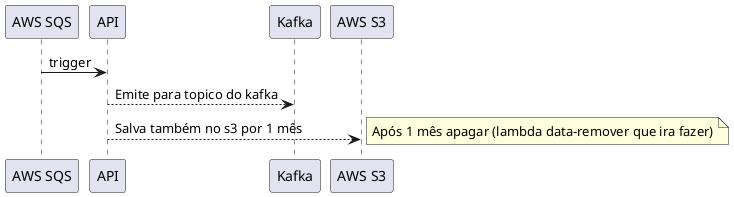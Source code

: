 @startuml
"AWS SQS" -> API: trigger

API --> Kafka: Emite para topico do kafka

API --> "AWS S3": Salva também no s3 por 1 mês
note right: Após 1 mês apagar (lambda data-remover que ira fazer)

@enduml

